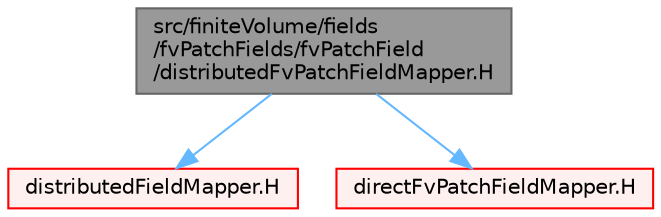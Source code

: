 digraph "src/finiteVolume/fields/fvPatchFields/fvPatchField/distributedFvPatchFieldMapper.H"
{
 // LATEX_PDF_SIZE
  bgcolor="transparent";
  edge [fontname=Helvetica,fontsize=10,labelfontname=Helvetica,labelfontsize=10];
  node [fontname=Helvetica,fontsize=10,shape=box,height=0.2,width=0.4];
  Node1 [id="Node000001",label="src/finiteVolume/fields\l/fvPatchFields/fvPatchField\l/distributedFvPatchFieldMapper.H",height=0.2,width=0.4,color="gray40", fillcolor="grey60", style="filled", fontcolor="black",tooltip=" "];
  Node1 -> Node2 [id="edge1_Node000001_Node000002",color="steelblue1",style="solid",tooltip=" "];
  Node2 [id="Node000002",label="distributedFieldMapper.H",height=0.2,width=0.4,color="red", fillcolor="#FFF0F0", style="filled",URL="$distributedFieldMapper_8H.html",tooltip=" "];
  Node1 -> Node149 [id="edge2_Node000001_Node000149",color="steelblue1",style="solid",tooltip=" "];
  Node149 [id="Node000149",label="directFvPatchFieldMapper.H",height=0.2,width=0.4,color="red", fillcolor="#FFF0F0", style="filled",URL="$directFvPatchFieldMapper_8H.html",tooltip=" "];
}
